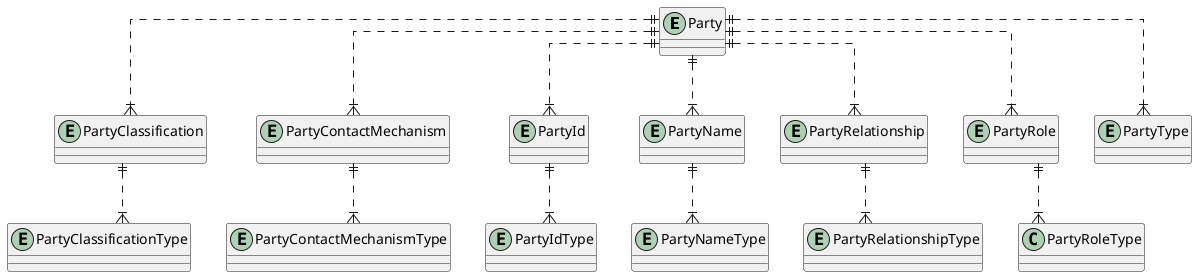 @startuml
' hide the spot
' hide circle

' avoid problems with angled crows feet
skinparam linetype ortho

entity Party {
}

entity PartyClassification {
}

entity PartyClassificationType {
}

entity PartyContactMechanism {
}

entity PartyContactMechanismType {
}

entity PartyId {
}

entity PartyIdType{
}

entity PartyName {

}

entity PartyNameType {

}

entity PartyRelationship {

}

entity PartyRelationshipType {

}

entity PartyRole {
}

entity PartyType {
}



Party ||..|{ PartyClassification
Party ||..|{ PartyContactMechanism
Party ||..|{ PartyId
Party ||..|{ PartyName
Party ||..|{ PartyRelationship
Party ||..|{ PartyRole
Party ||..|{ PartyType


PartyClassification ||..|{ PartyClassificationType
PartyContactMechanism ||..|{ PartyContactMechanismType
PartyId ||..|{ PartyIdType
PartyName ||..|{ PartyNameType
PartyRelationship ||..|{ PartyRelationshipType
PartyRole ||..|{ PartyRoleType


@enduml
